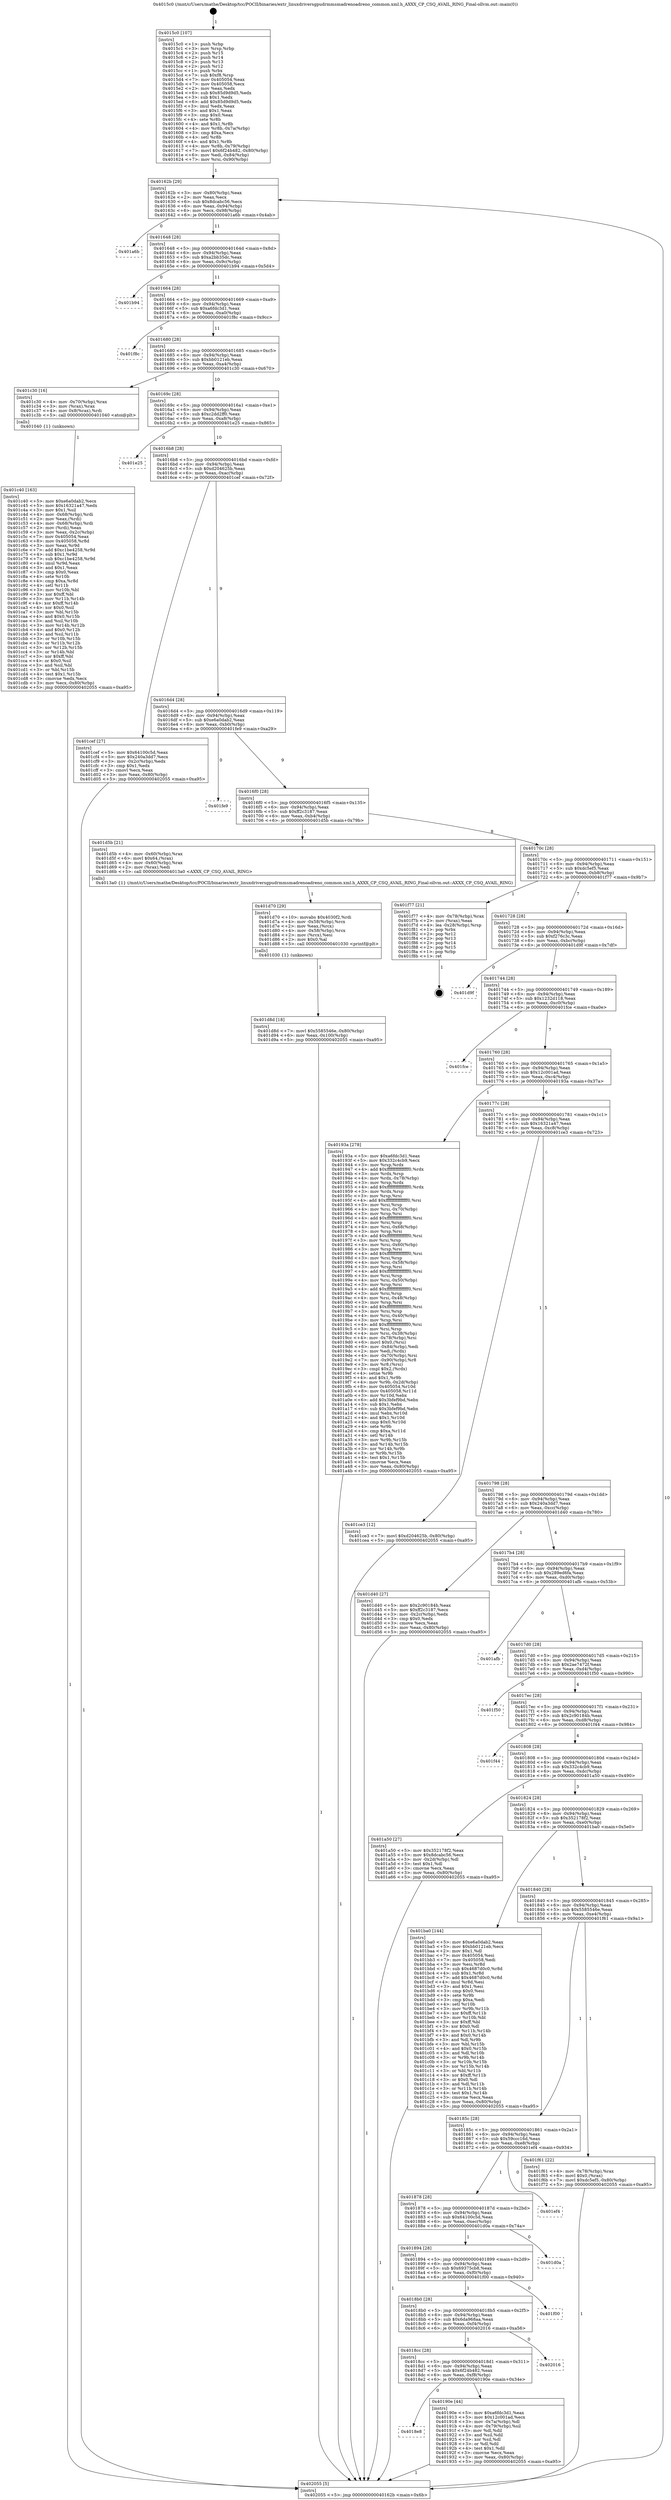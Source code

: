 digraph "0x4015c0" {
  label = "0x4015c0 (/mnt/c/Users/mathe/Desktop/tcc/POCII/binaries/extr_linuxdriversgpudrmmsmadrenoadreno_common.xml.h_AXXX_CP_CSQ_AVAIL_RING_Final-ollvm.out::main(0))"
  labelloc = "t"
  node[shape=record]

  Entry [label="",width=0.3,height=0.3,shape=circle,fillcolor=black,style=filled]
  "0x40162b" [label="{
     0x40162b [29]\l
     | [instrs]\l
     &nbsp;&nbsp;0x40162b \<+3\>: mov -0x80(%rbp),%eax\l
     &nbsp;&nbsp;0x40162e \<+2\>: mov %eax,%ecx\l
     &nbsp;&nbsp;0x401630 \<+6\>: sub $0x8dcabc56,%ecx\l
     &nbsp;&nbsp;0x401636 \<+6\>: mov %eax,-0x94(%rbp)\l
     &nbsp;&nbsp;0x40163c \<+6\>: mov %ecx,-0x98(%rbp)\l
     &nbsp;&nbsp;0x401642 \<+6\>: je 0000000000401a6b \<main+0x4ab\>\l
  }"]
  "0x401a6b" [label="{
     0x401a6b\l
  }", style=dashed]
  "0x401648" [label="{
     0x401648 [28]\l
     | [instrs]\l
     &nbsp;&nbsp;0x401648 \<+5\>: jmp 000000000040164d \<main+0x8d\>\l
     &nbsp;&nbsp;0x40164d \<+6\>: mov -0x94(%rbp),%eax\l
     &nbsp;&nbsp;0x401653 \<+5\>: sub $0xa2bb35dc,%eax\l
     &nbsp;&nbsp;0x401658 \<+6\>: mov %eax,-0x9c(%rbp)\l
     &nbsp;&nbsp;0x40165e \<+6\>: je 0000000000401b94 \<main+0x5d4\>\l
  }"]
  Exit [label="",width=0.3,height=0.3,shape=circle,fillcolor=black,style=filled,peripheries=2]
  "0x401b94" [label="{
     0x401b94\l
  }", style=dashed]
  "0x401664" [label="{
     0x401664 [28]\l
     | [instrs]\l
     &nbsp;&nbsp;0x401664 \<+5\>: jmp 0000000000401669 \<main+0xa9\>\l
     &nbsp;&nbsp;0x401669 \<+6\>: mov -0x94(%rbp),%eax\l
     &nbsp;&nbsp;0x40166f \<+5\>: sub $0xa6fdc3d1,%eax\l
     &nbsp;&nbsp;0x401674 \<+6\>: mov %eax,-0xa0(%rbp)\l
     &nbsp;&nbsp;0x40167a \<+6\>: je 0000000000401f8c \<main+0x9cc\>\l
  }"]
  "0x401d8d" [label="{
     0x401d8d [18]\l
     | [instrs]\l
     &nbsp;&nbsp;0x401d8d \<+7\>: movl $0x5585546e,-0x80(%rbp)\l
     &nbsp;&nbsp;0x401d94 \<+6\>: mov %eax,-0x100(%rbp)\l
     &nbsp;&nbsp;0x401d9a \<+5\>: jmp 0000000000402055 \<main+0xa95\>\l
  }"]
  "0x401f8c" [label="{
     0x401f8c\l
  }", style=dashed]
  "0x401680" [label="{
     0x401680 [28]\l
     | [instrs]\l
     &nbsp;&nbsp;0x401680 \<+5\>: jmp 0000000000401685 \<main+0xc5\>\l
     &nbsp;&nbsp;0x401685 \<+6\>: mov -0x94(%rbp),%eax\l
     &nbsp;&nbsp;0x40168b \<+5\>: sub $0xbb0121eb,%eax\l
     &nbsp;&nbsp;0x401690 \<+6\>: mov %eax,-0xa4(%rbp)\l
     &nbsp;&nbsp;0x401696 \<+6\>: je 0000000000401c30 \<main+0x670\>\l
  }"]
  "0x401d70" [label="{
     0x401d70 [29]\l
     | [instrs]\l
     &nbsp;&nbsp;0x401d70 \<+10\>: movabs $0x4030f2,%rdi\l
     &nbsp;&nbsp;0x401d7a \<+4\>: mov -0x58(%rbp),%rcx\l
     &nbsp;&nbsp;0x401d7e \<+2\>: mov %eax,(%rcx)\l
     &nbsp;&nbsp;0x401d80 \<+4\>: mov -0x58(%rbp),%rcx\l
     &nbsp;&nbsp;0x401d84 \<+2\>: mov (%rcx),%esi\l
     &nbsp;&nbsp;0x401d86 \<+2\>: mov $0x0,%al\l
     &nbsp;&nbsp;0x401d88 \<+5\>: call 0000000000401030 \<printf@plt\>\l
     | [calls]\l
     &nbsp;&nbsp;0x401030 \{1\} (unknown)\l
  }"]
  "0x401c30" [label="{
     0x401c30 [16]\l
     | [instrs]\l
     &nbsp;&nbsp;0x401c30 \<+4\>: mov -0x70(%rbp),%rax\l
     &nbsp;&nbsp;0x401c34 \<+3\>: mov (%rax),%rax\l
     &nbsp;&nbsp;0x401c37 \<+4\>: mov 0x8(%rax),%rdi\l
     &nbsp;&nbsp;0x401c3b \<+5\>: call 0000000000401040 \<atoi@plt\>\l
     | [calls]\l
     &nbsp;&nbsp;0x401040 \{1\} (unknown)\l
  }"]
  "0x40169c" [label="{
     0x40169c [28]\l
     | [instrs]\l
     &nbsp;&nbsp;0x40169c \<+5\>: jmp 00000000004016a1 \<main+0xe1\>\l
     &nbsp;&nbsp;0x4016a1 \<+6\>: mov -0x94(%rbp),%eax\l
     &nbsp;&nbsp;0x4016a7 \<+5\>: sub $0xc2dd2ff0,%eax\l
     &nbsp;&nbsp;0x4016ac \<+6\>: mov %eax,-0xa8(%rbp)\l
     &nbsp;&nbsp;0x4016b2 \<+6\>: je 0000000000401e25 \<main+0x865\>\l
  }"]
  "0x401c40" [label="{
     0x401c40 [163]\l
     | [instrs]\l
     &nbsp;&nbsp;0x401c40 \<+5\>: mov $0xe6a0dab2,%ecx\l
     &nbsp;&nbsp;0x401c45 \<+5\>: mov $0x16321a47,%edx\l
     &nbsp;&nbsp;0x401c4a \<+3\>: mov $0x1,%sil\l
     &nbsp;&nbsp;0x401c4d \<+4\>: mov -0x68(%rbp),%rdi\l
     &nbsp;&nbsp;0x401c51 \<+2\>: mov %eax,(%rdi)\l
     &nbsp;&nbsp;0x401c53 \<+4\>: mov -0x68(%rbp),%rdi\l
     &nbsp;&nbsp;0x401c57 \<+2\>: mov (%rdi),%eax\l
     &nbsp;&nbsp;0x401c59 \<+3\>: mov %eax,-0x2c(%rbp)\l
     &nbsp;&nbsp;0x401c5c \<+7\>: mov 0x405054,%eax\l
     &nbsp;&nbsp;0x401c63 \<+8\>: mov 0x405058,%r8d\l
     &nbsp;&nbsp;0x401c6b \<+3\>: mov %eax,%r9d\l
     &nbsp;&nbsp;0x401c6e \<+7\>: add $0xc1be4258,%r9d\l
     &nbsp;&nbsp;0x401c75 \<+4\>: sub $0x1,%r9d\l
     &nbsp;&nbsp;0x401c79 \<+7\>: sub $0xc1be4258,%r9d\l
     &nbsp;&nbsp;0x401c80 \<+4\>: imul %r9d,%eax\l
     &nbsp;&nbsp;0x401c84 \<+3\>: and $0x1,%eax\l
     &nbsp;&nbsp;0x401c87 \<+3\>: cmp $0x0,%eax\l
     &nbsp;&nbsp;0x401c8a \<+4\>: sete %r10b\l
     &nbsp;&nbsp;0x401c8e \<+4\>: cmp $0xa,%r8d\l
     &nbsp;&nbsp;0x401c92 \<+4\>: setl %r11b\l
     &nbsp;&nbsp;0x401c96 \<+3\>: mov %r10b,%bl\l
     &nbsp;&nbsp;0x401c99 \<+3\>: xor $0xff,%bl\l
     &nbsp;&nbsp;0x401c9c \<+3\>: mov %r11b,%r14b\l
     &nbsp;&nbsp;0x401c9f \<+4\>: xor $0xff,%r14b\l
     &nbsp;&nbsp;0x401ca3 \<+4\>: xor $0x0,%sil\l
     &nbsp;&nbsp;0x401ca7 \<+3\>: mov %bl,%r15b\l
     &nbsp;&nbsp;0x401caa \<+4\>: and $0x0,%r15b\l
     &nbsp;&nbsp;0x401cae \<+3\>: and %sil,%r10b\l
     &nbsp;&nbsp;0x401cb1 \<+3\>: mov %r14b,%r12b\l
     &nbsp;&nbsp;0x401cb4 \<+4\>: and $0x0,%r12b\l
     &nbsp;&nbsp;0x401cb8 \<+3\>: and %sil,%r11b\l
     &nbsp;&nbsp;0x401cbb \<+3\>: or %r10b,%r15b\l
     &nbsp;&nbsp;0x401cbe \<+3\>: or %r11b,%r12b\l
     &nbsp;&nbsp;0x401cc1 \<+3\>: xor %r12b,%r15b\l
     &nbsp;&nbsp;0x401cc4 \<+3\>: or %r14b,%bl\l
     &nbsp;&nbsp;0x401cc7 \<+3\>: xor $0xff,%bl\l
     &nbsp;&nbsp;0x401cca \<+4\>: or $0x0,%sil\l
     &nbsp;&nbsp;0x401cce \<+3\>: and %sil,%bl\l
     &nbsp;&nbsp;0x401cd1 \<+3\>: or %bl,%r15b\l
     &nbsp;&nbsp;0x401cd4 \<+4\>: test $0x1,%r15b\l
     &nbsp;&nbsp;0x401cd8 \<+3\>: cmovne %edx,%ecx\l
     &nbsp;&nbsp;0x401cdb \<+3\>: mov %ecx,-0x80(%rbp)\l
     &nbsp;&nbsp;0x401cde \<+5\>: jmp 0000000000402055 \<main+0xa95\>\l
  }"]
  "0x401e25" [label="{
     0x401e25\l
  }", style=dashed]
  "0x4016b8" [label="{
     0x4016b8 [28]\l
     | [instrs]\l
     &nbsp;&nbsp;0x4016b8 \<+5\>: jmp 00000000004016bd \<main+0xfd\>\l
     &nbsp;&nbsp;0x4016bd \<+6\>: mov -0x94(%rbp),%eax\l
     &nbsp;&nbsp;0x4016c3 \<+5\>: sub $0xd204625b,%eax\l
     &nbsp;&nbsp;0x4016c8 \<+6\>: mov %eax,-0xac(%rbp)\l
     &nbsp;&nbsp;0x4016ce \<+6\>: je 0000000000401cef \<main+0x72f\>\l
  }"]
  "0x4015c0" [label="{
     0x4015c0 [107]\l
     | [instrs]\l
     &nbsp;&nbsp;0x4015c0 \<+1\>: push %rbp\l
     &nbsp;&nbsp;0x4015c1 \<+3\>: mov %rsp,%rbp\l
     &nbsp;&nbsp;0x4015c4 \<+2\>: push %r15\l
     &nbsp;&nbsp;0x4015c6 \<+2\>: push %r14\l
     &nbsp;&nbsp;0x4015c8 \<+2\>: push %r13\l
     &nbsp;&nbsp;0x4015ca \<+2\>: push %r12\l
     &nbsp;&nbsp;0x4015cc \<+1\>: push %rbx\l
     &nbsp;&nbsp;0x4015cd \<+7\>: sub $0xf8,%rsp\l
     &nbsp;&nbsp;0x4015d4 \<+7\>: mov 0x405054,%eax\l
     &nbsp;&nbsp;0x4015db \<+7\>: mov 0x405058,%ecx\l
     &nbsp;&nbsp;0x4015e2 \<+2\>: mov %eax,%edx\l
     &nbsp;&nbsp;0x4015e4 \<+6\>: sub $0x85d9d9d5,%edx\l
     &nbsp;&nbsp;0x4015ea \<+3\>: sub $0x1,%edx\l
     &nbsp;&nbsp;0x4015ed \<+6\>: add $0x85d9d9d5,%edx\l
     &nbsp;&nbsp;0x4015f3 \<+3\>: imul %edx,%eax\l
     &nbsp;&nbsp;0x4015f6 \<+3\>: and $0x1,%eax\l
     &nbsp;&nbsp;0x4015f9 \<+3\>: cmp $0x0,%eax\l
     &nbsp;&nbsp;0x4015fc \<+4\>: sete %r8b\l
     &nbsp;&nbsp;0x401600 \<+4\>: and $0x1,%r8b\l
     &nbsp;&nbsp;0x401604 \<+4\>: mov %r8b,-0x7a(%rbp)\l
     &nbsp;&nbsp;0x401608 \<+3\>: cmp $0xa,%ecx\l
     &nbsp;&nbsp;0x40160b \<+4\>: setl %r8b\l
     &nbsp;&nbsp;0x40160f \<+4\>: and $0x1,%r8b\l
     &nbsp;&nbsp;0x401613 \<+4\>: mov %r8b,-0x79(%rbp)\l
     &nbsp;&nbsp;0x401617 \<+7\>: movl $0x6f24b482,-0x80(%rbp)\l
     &nbsp;&nbsp;0x40161e \<+6\>: mov %edi,-0x84(%rbp)\l
     &nbsp;&nbsp;0x401624 \<+7\>: mov %rsi,-0x90(%rbp)\l
  }"]
  "0x401cef" [label="{
     0x401cef [27]\l
     | [instrs]\l
     &nbsp;&nbsp;0x401cef \<+5\>: mov $0x64100c5d,%eax\l
     &nbsp;&nbsp;0x401cf4 \<+5\>: mov $0x240a3dd7,%ecx\l
     &nbsp;&nbsp;0x401cf9 \<+3\>: mov -0x2c(%rbp),%edx\l
     &nbsp;&nbsp;0x401cfc \<+3\>: cmp $0x1,%edx\l
     &nbsp;&nbsp;0x401cff \<+3\>: cmovl %ecx,%eax\l
     &nbsp;&nbsp;0x401d02 \<+3\>: mov %eax,-0x80(%rbp)\l
     &nbsp;&nbsp;0x401d05 \<+5\>: jmp 0000000000402055 \<main+0xa95\>\l
  }"]
  "0x4016d4" [label="{
     0x4016d4 [28]\l
     | [instrs]\l
     &nbsp;&nbsp;0x4016d4 \<+5\>: jmp 00000000004016d9 \<main+0x119\>\l
     &nbsp;&nbsp;0x4016d9 \<+6\>: mov -0x94(%rbp),%eax\l
     &nbsp;&nbsp;0x4016df \<+5\>: sub $0xe6a0dab2,%eax\l
     &nbsp;&nbsp;0x4016e4 \<+6\>: mov %eax,-0xb0(%rbp)\l
     &nbsp;&nbsp;0x4016ea \<+6\>: je 0000000000401fe9 \<main+0xa29\>\l
  }"]
  "0x402055" [label="{
     0x402055 [5]\l
     | [instrs]\l
     &nbsp;&nbsp;0x402055 \<+5\>: jmp 000000000040162b \<main+0x6b\>\l
  }"]
  "0x401fe9" [label="{
     0x401fe9\l
  }", style=dashed]
  "0x4016f0" [label="{
     0x4016f0 [28]\l
     | [instrs]\l
     &nbsp;&nbsp;0x4016f0 \<+5\>: jmp 00000000004016f5 \<main+0x135\>\l
     &nbsp;&nbsp;0x4016f5 \<+6\>: mov -0x94(%rbp),%eax\l
     &nbsp;&nbsp;0x4016fb \<+5\>: sub $0xff2c3187,%eax\l
     &nbsp;&nbsp;0x401700 \<+6\>: mov %eax,-0xb4(%rbp)\l
     &nbsp;&nbsp;0x401706 \<+6\>: je 0000000000401d5b \<main+0x79b\>\l
  }"]
  "0x4018e8" [label="{
     0x4018e8\l
  }", style=dashed]
  "0x401d5b" [label="{
     0x401d5b [21]\l
     | [instrs]\l
     &nbsp;&nbsp;0x401d5b \<+4\>: mov -0x60(%rbp),%rax\l
     &nbsp;&nbsp;0x401d5f \<+6\>: movl $0x64,(%rax)\l
     &nbsp;&nbsp;0x401d65 \<+4\>: mov -0x60(%rbp),%rax\l
     &nbsp;&nbsp;0x401d69 \<+2\>: mov (%rax),%edi\l
     &nbsp;&nbsp;0x401d6b \<+5\>: call 00000000004013a0 \<AXXX_CP_CSQ_AVAIL_RING\>\l
     | [calls]\l
     &nbsp;&nbsp;0x4013a0 \{1\} (/mnt/c/Users/mathe/Desktop/tcc/POCII/binaries/extr_linuxdriversgpudrmmsmadrenoadreno_common.xml.h_AXXX_CP_CSQ_AVAIL_RING_Final-ollvm.out::AXXX_CP_CSQ_AVAIL_RING)\l
  }"]
  "0x40170c" [label="{
     0x40170c [28]\l
     | [instrs]\l
     &nbsp;&nbsp;0x40170c \<+5\>: jmp 0000000000401711 \<main+0x151\>\l
     &nbsp;&nbsp;0x401711 \<+6\>: mov -0x94(%rbp),%eax\l
     &nbsp;&nbsp;0x401717 \<+5\>: sub $0xdc5ef5,%eax\l
     &nbsp;&nbsp;0x40171c \<+6\>: mov %eax,-0xb8(%rbp)\l
     &nbsp;&nbsp;0x401722 \<+6\>: je 0000000000401f77 \<main+0x9b7\>\l
  }"]
  "0x40190e" [label="{
     0x40190e [44]\l
     | [instrs]\l
     &nbsp;&nbsp;0x40190e \<+5\>: mov $0xa6fdc3d1,%eax\l
     &nbsp;&nbsp;0x401913 \<+5\>: mov $0x12c001ad,%ecx\l
     &nbsp;&nbsp;0x401918 \<+3\>: mov -0x7a(%rbp),%dl\l
     &nbsp;&nbsp;0x40191b \<+4\>: mov -0x79(%rbp),%sil\l
     &nbsp;&nbsp;0x40191f \<+3\>: mov %dl,%dil\l
     &nbsp;&nbsp;0x401922 \<+3\>: and %sil,%dil\l
     &nbsp;&nbsp;0x401925 \<+3\>: xor %sil,%dl\l
     &nbsp;&nbsp;0x401928 \<+3\>: or %dl,%dil\l
     &nbsp;&nbsp;0x40192b \<+4\>: test $0x1,%dil\l
     &nbsp;&nbsp;0x40192f \<+3\>: cmovne %ecx,%eax\l
     &nbsp;&nbsp;0x401932 \<+3\>: mov %eax,-0x80(%rbp)\l
     &nbsp;&nbsp;0x401935 \<+5\>: jmp 0000000000402055 \<main+0xa95\>\l
  }"]
  "0x401f77" [label="{
     0x401f77 [21]\l
     | [instrs]\l
     &nbsp;&nbsp;0x401f77 \<+4\>: mov -0x78(%rbp),%rax\l
     &nbsp;&nbsp;0x401f7b \<+2\>: mov (%rax),%eax\l
     &nbsp;&nbsp;0x401f7d \<+4\>: lea -0x28(%rbp),%rsp\l
     &nbsp;&nbsp;0x401f81 \<+1\>: pop %rbx\l
     &nbsp;&nbsp;0x401f82 \<+2\>: pop %r12\l
     &nbsp;&nbsp;0x401f84 \<+2\>: pop %r13\l
     &nbsp;&nbsp;0x401f86 \<+2\>: pop %r14\l
     &nbsp;&nbsp;0x401f88 \<+2\>: pop %r15\l
     &nbsp;&nbsp;0x401f8a \<+1\>: pop %rbp\l
     &nbsp;&nbsp;0x401f8b \<+1\>: ret\l
  }"]
  "0x401728" [label="{
     0x401728 [28]\l
     | [instrs]\l
     &nbsp;&nbsp;0x401728 \<+5\>: jmp 000000000040172d \<main+0x16d\>\l
     &nbsp;&nbsp;0x40172d \<+6\>: mov -0x94(%rbp),%eax\l
     &nbsp;&nbsp;0x401733 \<+5\>: sub $0xf276c3c,%eax\l
     &nbsp;&nbsp;0x401738 \<+6\>: mov %eax,-0xbc(%rbp)\l
     &nbsp;&nbsp;0x40173e \<+6\>: je 0000000000401d9f \<main+0x7df\>\l
  }"]
  "0x4018cc" [label="{
     0x4018cc [28]\l
     | [instrs]\l
     &nbsp;&nbsp;0x4018cc \<+5\>: jmp 00000000004018d1 \<main+0x311\>\l
     &nbsp;&nbsp;0x4018d1 \<+6\>: mov -0x94(%rbp),%eax\l
     &nbsp;&nbsp;0x4018d7 \<+5\>: sub $0x6f24b482,%eax\l
     &nbsp;&nbsp;0x4018dc \<+6\>: mov %eax,-0xf8(%rbp)\l
     &nbsp;&nbsp;0x4018e2 \<+6\>: je 000000000040190e \<main+0x34e\>\l
  }"]
  "0x401d9f" [label="{
     0x401d9f\l
  }", style=dashed]
  "0x401744" [label="{
     0x401744 [28]\l
     | [instrs]\l
     &nbsp;&nbsp;0x401744 \<+5\>: jmp 0000000000401749 \<main+0x189\>\l
     &nbsp;&nbsp;0x401749 \<+6\>: mov -0x94(%rbp),%eax\l
     &nbsp;&nbsp;0x40174f \<+5\>: sub $0x1232d118,%eax\l
     &nbsp;&nbsp;0x401754 \<+6\>: mov %eax,-0xc0(%rbp)\l
     &nbsp;&nbsp;0x40175a \<+6\>: je 0000000000401fce \<main+0xa0e\>\l
  }"]
  "0x402016" [label="{
     0x402016\l
  }", style=dashed]
  "0x401fce" [label="{
     0x401fce\l
  }", style=dashed]
  "0x401760" [label="{
     0x401760 [28]\l
     | [instrs]\l
     &nbsp;&nbsp;0x401760 \<+5\>: jmp 0000000000401765 \<main+0x1a5\>\l
     &nbsp;&nbsp;0x401765 \<+6\>: mov -0x94(%rbp),%eax\l
     &nbsp;&nbsp;0x40176b \<+5\>: sub $0x12c001ad,%eax\l
     &nbsp;&nbsp;0x401770 \<+6\>: mov %eax,-0xc4(%rbp)\l
     &nbsp;&nbsp;0x401776 \<+6\>: je 000000000040193a \<main+0x37a\>\l
  }"]
  "0x4018b0" [label="{
     0x4018b0 [28]\l
     | [instrs]\l
     &nbsp;&nbsp;0x4018b0 \<+5\>: jmp 00000000004018b5 \<main+0x2f5\>\l
     &nbsp;&nbsp;0x4018b5 \<+6\>: mov -0x94(%rbp),%eax\l
     &nbsp;&nbsp;0x4018bb \<+5\>: sub $0x6da968aa,%eax\l
     &nbsp;&nbsp;0x4018c0 \<+6\>: mov %eax,-0xf4(%rbp)\l
     &nbsp;&nbsp;0x4018c6 \<+6\>: je 0000000000402016 \<main+0xa56\>\l
  }"]
  "0x40193a" [label="{
     0x40193a [278]\l
     | [instrs]\l
     &nbsp;&nbsp;0x40193a \<+5\>: mov $0xa6fdc3d1,%eax\l
     &nbsp;&nbsp;0x40193f \<+5\>: mov $0x332c4cb9,%ecx\l
     &nbsp;&nbsp;0x401944 \<+3\>: mov %rsp,%rdx\l
     &nbsp;&nbsp;0x401947 \<+4\>: add $0xfffffffffffffff0,%rdx\l
     &nbsp;&nbsp;0x40194b \<+3\>: mov %rdx,%rsp\l
     &nbsp;&nbsp;0x40194e \<+4\>: mov %rdx,-0x78(%rbp)\l
     &nbsp;&nbsp;0x401952 \<+3\>: mov %rsp,%rdx\l
     &nbsp;&nbsp;0x401955 \<+4\>: add $0xfffffffffffffff0,%rdx\l
     &nbsp;&nbsp;0x401959 \<+3\>: mov %rdx,%rsp\l
     &nbsp;&nbsp;0x40195c \<+3\>: mov %rsp,%rsi\l
     &nbsp;&nbsp;0x40195f \<+4\>: add $0xfffffffffffffff0,%rsi\l
     &nbsp;&nbsp;0x401963 \<+3\>: mov %rsi,%rsp\l
     &nbsp;&nbsp;0x401966 \<+4\>: mov %rsi,-0x70(%rbp)\l
     &nbsp;&nbsp;0x40196a \<+3\>: mov %rsp,%rsi\l
     &nbsp;&nbsp;0x40196d \<+4\>: add $0xfffffffffffffff0,%rsi\l
     &nbsp;&nbsp;0x401971 \<+3\>: mov %rsi,%rsp\l
     &nbsp;&nbsp;0x401974 \<+4\>: mov %rsi,-0x68(%rbp)\l
     &nbsp;&nbsp;0x401978 \<+3\>: mov %rsp,%rsi\l
     &nbsp;&nbsp;0x40197b \<+4\>: add $0xfffffffffffffff0,%rsi\l
     &nbsp;&nbsp;0x40197f \<+3\>: mov %rsi,%rsp\l
     &nbsp;&nbsp;0x401982 \<+4\>: mov %rsi,-0x60(%rbp)\l
     &nbsp;&nbsp;0x401986 \<+3\>: mov %rsp,%rsi\l
     &nbsp;&nbsp;0x401989 \<+4\>: add $0xfffffffffffffff0,%rsi\l
     &nbsp;&nbsp;0x40198d \<+3\>: mov %rsi,%rsp\l
     &nbsp;&nbsp;0x401990 \<+4\>: mov %rsi,-0x58(%rbp)\l
     &nbsp;&nbsp;0x401994 \<+3\>: mov %rsp,%rsi\l
     &nbsp;&nbsp;0x401997 \<+4\>: add $0xfffffffffffffff0,%rsi\l
     &nbsp;&nbsp;0x40199b \<+3\>: mov %rsi,%rsp\l
     &nbsp;&nbsp;0x40199e \<+4\>: mov %rsi,-0x50(%rbp)\l
     &nbsp;&nbsp;0x4019a2 \<+3\>: mov %rsp,%rsi\l
     &nbsp;&nbsp;0x4019a5 \<+4\>: add $0xfffffffffffffff0,%rsi\l
     &nbsp;&nbsp;0x4019a9 \<+3\>: mov %rsi,%rsp\l
     &nbsp;&nbsp;0x4019ac \<+4\>: mov %rsi,-0x48(%rbp)\l
     &nbsp;&nbsp;0x4019b0 \<+3\>: mov %rsp,%rsi\l
     &nbsp;&nbsp;0x4019b3 \<+4\>: add $0xfffffffffffffff0,%rsi\l
     &nbsp;&nbsp;0x4019b7 \<+3\>: mov %rsi,%rsp\l
     &nbsp;&nbsp;0x4019ba \<+4\>: mov %rsi,-0x40(%rbp)\l
     &nbsp;&nbsp;0x4019be \<+3\>: mov %rsp,%rsi\l
     &nbsp;&nbsp;0x4019c1 \<+4\>: add $0xfffffffffffffff0,%rsi\l
     &nbsp;&nbsp;0x4019c5 \<+3\>: mov %rsi,%rsp\l
     &nbsp;&nbsp;0x4019c8 \<+4\>: mov %rsi,-0x38(%rbp)\l
     &nbsp;&nbsp;0x4019cc \<+4\>: mov -0x78(%rbp),%rsi\l
     &nbsp;&nbsp;0x4019d0 \<+6\>: movl $0x0,(%rsi)\l
     &nbsp;&nbsp;0x4019d6 \<+6\>: mov -0x84(%rbp),%edi\l
     &nbsp;&nbsp;0x4019dc \<+2\>: mov %edi,(%rdx)\l
     &nbsp;&nbsp;0x4019de \<+4\>: mov -0x70(%rbp),%rsi\l
     &nbsp;&nbsp;0x4019e2 \<+7\>: mov -0x90(%rbp),%r8\l
     &nbsp;&nbsp;0x4019e9 \<+3\>: mov %r8,(%rsi)\l
     &nbsp;&nbsp;0x4019ec \<+3\>: cmpl $0x2,(%rdx)\l
     &nbsp;&nbsp;0x4019ef \<+4\>: setne %r9b\l
     &nbsp;&nbsp;0x4019f3 \<+4\>: and $0x1,%r9b\l
     &nbsp;&nbsp;0x4019f7 \<+4\>: mov %r9b,-0x2d(%rbp)\l
     &nbsp;&nbsp;0x4019fb \<+8\>: mov 0x405054,%r10d\l
     &nbsp;&nbsp;0x401a03 \<+8\>: mov 0x405058,%r11d\l
     &nbsp;&nbsp;0x401a0b \<+3\>: mov %r10d,%ebx\l
     &nbsp;&nbsp;0x401a0e \<+6\>: add $0x3bfef9bd,%ebx\l
     &nbsp;&nbsp;0x401a14 \<+3\>: sub $0x1,%ebx\l
     &nbsp;&nbsp;0x401a17 \<+6\>: sub $0x3bfef9bd,%ebx\l
     &nbsp;&nbsp;0x401a1d \<+4\>: imul %ebx,%r10d\l
     &nbsp;&nbsp;0x401a21 \<+4\>: and $0x1,%r10d\l
     &nbsp;&nbsp;0x401a25 \<+4\>: cmp $0x0,%r10d\l
     &nbsp;&nbsp;0x401a29 \<+4\>: sete %r9b\l
     &nbsp;&nbsp;0x401a2d \<+4\>: cmp $0xa,%r11d\l
     &nbsp;&nbsp;0x401a31 \<+4\>: setl %r14b\l
     &nbsp;&nbsp;0x401a35 \<+3\>: mov %r9b,%r15b\l
     &nbsp;&nbsp;0x401a38 \<+3\>: and %r14b,%r15b\l
     &nbsp;&nbsp;0x401a3b \<+3\>: xor %r14b,%r9b\l
     &nbsp;&nbsp;0x401a3e \<+3\>: or %r9b,%r15b\l
     &nbsp;&nbsp;0x401a41 \<+4\>: test $0x1,%r15b\l
     &nbsp;&nbsp;0x401a45 \<+3\>: cmovne %ecx,%eax\l
     &nbsp;&nbsp;0x401a48 \<+3\>: mov %eax,-0x80(%rbp)\l
     &nbsp;&nbsp;0x401a4b \<+5\>: jmp 0000000000402055 \<main+0xa95\>\l
  }"]
  "0x40177c" [label="{
     0x40177c [28]\l
     | [instrs]\l
     &nbsp;&nbsp;0x40177c \<+5\>: jmp 0000000000401781 \<main+0x1c1\>\l
     &nbsp;&nbsp;0x401781 \<+6\>: mov -0x94(%rbp),%eax\l
     &nbsp;&nbsp;0x401787 \<+5\>: sub $0x16321a47,%eax\l
     &nbsp;&nbsp;0x40178c \<+6\>: mov %eax,-0xc8(%rbp)\l
     &nbsp;&nbsp;0x401792 \<+6\>: je 0000000000401ce3 \<main+0x723\>\l
  }"]
  "0x401f00" [label="{
     0x401f00\l
  }", style=dashed]
  "0x401ce3" [label="{
     0x401ce3 [12]\l
     | [instrs]\l
     &nbsp;&nbsp;0x401ce3 \<+7\>: movl $0xd204625b,-0x80(%rbp)\l
     &nbsp;&nbsp;0x401cea \<+5\>: jmp 0000000000402055 \<main+0xa95\>\l
  }"]
  "0x401798" [label="{
     0x401798 [28]\l
     | [instrs]\l
     &nbsp;&nbsp;0x401798 \<+5\>: jmp 000000000040179d \<main+0x1dd\>\l
     &nbsp;&nbsp;0x40179d \<+6\>: mov -0x94(%rbp),%eax\l
     &nbsp;&nbsp;0x4017a3 \<+5\>: sub $0x240a3dd7,%eax\l
     &nbsp;&nbsp;0x4017a8 \<+6\>: mov %eax,-0xcc(%rbp)\l
     &nbsp;&nbsp;0x4017ae \<+6\>: je 0000000000401d40 \<main+0x780\>\l
  }"]
  "0x401894" [label="{
     0x401894 [28]\l
     | [instrs]\l
     &nbsp;&nbsp;0x401894 \<+5\>: jmp 0000000000401899 \<main+0x2d9\>\l
     &nbsp;&nbsp;0x401899 \<+6\>: mov -0x94(%rbp),%eax\l
     &nbsp;&nbsp;0x40189f \<+5\>: sub $0x69375cb8,%eax\l
     &nbsp;&nbsp;0x4018a4 \<+6\>: mov %eax,-0xf0(%rbp)\l
     &nbsp;&nbsp;0x4018aa \<+6\>: je 0000000000401f00 \<main+0x940\>\l
  }"]
  "0x401d40" [label="{
     0x401d40 [27]\l
     | [instrs]\l
     &nbsp;&nbsp;0x401d40 \<+5\>: mov $0x2c90184b,%eax\l
     &nbsp;&nbsp;0x401d45 \<+5\>: mov $0xff2c3187,%ecx\l
     &nbsp;&nbsp;0x401d4a \<+3\>: mov -0x2c(%rbp),%edx\l
     &nbsp;&nbsp;0x401d4d \<+3\>: cmp $0x0,%edx\l
     &nbsp;&nbsp;0x401d50 \<+3\>: cmove %ecx,%eax\l
     &nbsp;&nbsp;0x401d53 \<+3\>: mov %eax,-0x80(%rbp)\l
     &nbsp;&nbsp;0x401d56 \<+5\>: jmp 0000000000402055 \<main+0xa95\>\l
  }"]
  "0x4017b4" [label="{
     0x4017b4 [28]\l
     | [instrs]\l
     &nbsp;&nbsp;0x4017b4 \<+5\>: jmp 00000000004017b9 \<main+0x1f9\>\l
     &nbsp;&nbsp;0x4017b9 \<+6\>: mov -0x94(%rbp),%eax\l
     &nbsp;&nbsp;0x4017bf \<+5\>: sub $0x289ed6fa,%eax\l
     &nbsp;&nbsp;0x4017c4 \<+6\>: mov %eax,-0xd0(%rbp)\l
     &nbsp;&nbsp;0x4017ca \<+6\>: je 0000000000401afb \<main+0x53b\>\l
  }"]
  "0x401d0a" [label="{
     0x401d0a\l
  }", style=dashed]
  "0x401afb" [label="{
     0x401afb\l
  }", style=dashed]
  "0x4017d0" [label="{
     0x4017d0 [28]\l
     | [instrs]\l
     &nbsp;&nbsp;0x4017d0 \<+5\>: jmp 00000000004017d5 \<main+0x215\>\l
     &nbsp;&nbsp;0x4017d5 \<+6\>: mov -0x94(%rbp),%eax\l
     &nbsp;&nbsp;0x4017db \<+5\>: sub $0x2ae7472f,%eax\l
     &nbsp;&nbsp;0x4017e0 \<+6\>: mov %eax,-0xd4(%rbp)\l
     &nbsp;&nbsp;0x4017e6 \<+6\>: je 0000000000401f50 \<main+0x990\>\l
  }"]
  "0x401878" [label="{
     0x401878 [28]\l
     | [instrs]\l
     &nbsp;&nbsp;0x401878 \<+5\>: jmp 000000000040187d \<main+0x2bd\>\l
     &nbsp;&nbsp;0x40187d \<+6\>: mov -0x94(%rbp),%eax\l
     &nbsp;&nbsp;0x401883 \<+5\>: sub $0x64100c5d,%eax\l
     &nbsp;&nbsp;0x401888 \<+6\>: mov %eax,-0xec(%rbp)\l
     &nbsp;&nbsp;0x40188e \<+6\>: je 0000000000401d0a \<main+0x74a\>\l
  }"]
  "0x401f50" [label="{
     0x401f50\l
  }", style=dashed]
  "0x4017ec" [label="{
     0x4017ec [28]\l
     | [instrs]\l
     &nbsp;&nbsp;0x4017ec \<+5\>: jmp 00000000004017f1 \<main+0x231\>\l
     &nbsp;&nbsp;0x4017f1 \<+6\>: mov -0x94(%rbp),%eax\l
     &nbsp;&nbsp;0x4017f7 \<+5\>: sub $0x2c90184b,%eax\l
     &nbsp;&nbsp;0x4017fc \<+6\>: mov %eax,-0xd8(%rbp)\l
     &nbsp;&nbsp;0x401802 \<+6\>: je 0000000000401f44 \<main+0x984\>\l
  }"]
  "0x401ef4" [label="{
     0x401ef4\l
  }", style=dashed]
  "0x401f44" [label="{
     0x401f44\l
  }", style=dashed]
  "0x401808" [label="{
     0x401808 [28]\l
     | [instrs]\l
     &nbsp;&nbsp;0x401808 \<+5\>: jmp 000000000040180d \<main+0x24d\>\l
     &nbsp;&nbsp;0x40180d \<+6\>: mov -0x94(%rbp),%eax\l
     &nbsp;&nbsp;0x401813 \<+5\>: sub $0x332c4cb9,%eax\l
     &nbsp;&nbsp;0x401818 \<+6\>: mov %eax,-0xdc(%rbp)\l
     &nbsp;&nbsp;0x40181e \<+6\>: je 0000000000401a50 \<main+0x490\>\l
  }"]
  "0x40185c" [label="{
     0x40185c [28]\l
     | [instrs]\l
     &nbsp;&nbsp;0x40185c \<+5\>: jmp 0000000000401861 \<main+0x2a1\>\l
     &nbsp;&nbsp;0x401861 \<+6\>: mov -0x94(%rbp),%eax\l
     &nbsp;&nbsp;0x401867 \<+5\>: sub $0x59ccc16d,%eax\l
     &nbsp;&nbsp;0x40186c \<+6\>: mov %eax,-0xe8(%rbp)\l
     &nbsp;&nbsp;0x401872 \<+6\>: je 0000000000401ef4 \<main+0x934\>\l
  }"]
  "0x401a50" [label="{
     0x401a50 [27]\l
     | [instrs]\l
     &nbsp;&nbsp;0x401a50 \<+5\>: mov $0x352178f2,%eax\l
     &nbsp;&nbsp;0x401a55 \<+5\>: mov $0x8dcabc56,%ecx\l
     &nbsp;&nbsp;0x401a5a \<+3\>: mov -0x2d(%rbp),%dl\l
     &nbsp;&nbsp;0x401a5d \<+3\>: test $0x1,%dl\l
     &nbsp;&nbsp;0x401a60 \<+3\>: cmovne %ecx,%eax\l
     &nbsp;&nbsp;0x401a63 \<+3\>: mov %eax,-0x80(%rbp)\l
     &nbsp;&nbsp;0x401a66 \<+5\>: jmp 0000000000402055 \<main+0xa95\>\l
  }"]
  "0x401824" [label="{
     0x401824 [28]\l
     | [instrs]\l
     &nbsp;&nbsp;0x401824 \<+5\>: jmp 0000000000401829 \<main+0x269\>\l
     &nbsp;&nbsp;0x401829 \<+6\>: mov -0x94(%rbp),%eax\l
     &nbsp;&nbsp;0x40182f \<+5\>: sub $0x352178f2,%eax\l
     &nbsp;&nbsp;0x401834 \<+6\>: mov %eax,-0xe0(%rbp)\l
     &nbsp;&nbsp;0x40183a \<+6\>: je 0000000000401ba0 \<main+0x5e0\>\l
  }"]
  "0x401f61" [label="{
     0x401f61 [22]\l
     | [instrs]\l
     &nbsp;&nbsp;0x401f61 \<+4\>: mov -0x78(%rbp),%rax\l
     &nbsp;&nbsp;0x401f65 \<+6\>: movl $0x0,(%rax)\l
     &nbsp;&nbsp;0x401f6b \<+7\>: movl $0xdc5ef5,-0x80(%rbp)\l
     &nbsp;&nbsp;0x401f72 \<+5\>: jmp 0000000000402055 \<main+0xa95\>\l
  }"]
  "0x401ba0" [label="{
     0x401ba0 [144]\l
     | [instrs]\l
     &nbsp;&nbsp;0x401ba0 \<+5\>: mov $0xe6a0dab2,%eax\l
     &nbsp;&nbsp;0x401ba5 \<+5\>: mov $0xbb0121eb,%ecx\l
     &nbsp;&nbsp;0x401baa \<+2\>: mov $0x1,%dl\l
     &nbsp;&nbsp;0x401bac \<+7\>: mov 0x405054,%esi\l
     &nbsp;&nbsp;0x401bb3 \<+7\>: mov 0x405058,%edi\l
     &nbsp;&nbsp;0x401bba \<+3\>: mov %esi,%r8d\l
     &nbsp;&nbsp;0x401bbd \<+7\>: sub $0x4687d0c0,%r8d\l
     &nbsp;&nbsp;0x401bc4 \<+4\>: sub $0x1,%r8d\l
     &nbsp;&nbsp;0x401bc8 \<+7\>: add $0x4687d0c0,%r8d\l
     &nbsp;&nbsp;0x401bcf \<+4\>: imul %r8d,%esi\l
     &nbsp;&nbsp;0x401bd3 \<+3\>: and $0x1,%esi\l
     &nbsp;&nbsp;0x401bd6 \<+3\>: cmp $0x0,%esi\l
     &nbsp;&nbsp;0x401bd9 \<+4\>: sete %r9b\l
     &nbsp;&nbsp;0x401bdd \<+3\>: cmp $0xa,%edi\l
     &nbsp;&nbsp;0x401be0 \<+4\>: setl %r10b\l
     &nbsp;&nbsp;0x401be4 \<+3\>: mov %r9b,%r11b\l
     &nbsp;&nbsp;0x401be7 \<+4\>: xor $0xff,%r11b\l
     &nbsp;&nbsp;0x401beb \<+3\>: mov %r10b,%bl\l
     &nbsp;&nbsp;0x401bee \<+3\>: xor $0xff,%bl\l
     &nbsp;&nbsp;0x401bf1 \<+3\>: xor $0x0,%dl\l
     &nbsp;&nbsp;0x401bf4 \<+3\>: mov %r11b,%r14b\l
     &nbsp;&nbsp;0x401bf7 \<+4\>: and $0x0,%r14b\l
     &nbsp;&nbsp;0x401bfb \<+3\>: and %dl,%r9b\l
     &nbsp;&nbsp;0x401bfe \<+3\>: mov %bl,%r15b\l
     &nbsp;&nbsp;0x401c01 \<+4\>: and $0x0,%r15b\l
     &nbsp;&nbsp;0x401c05 \<+3\>: and %dl,%r10b\l
     &nbsp;&nbsp;0x401c08 \<+3\>: or %r9b,%r14b\l
     &nbsp;&nbsp;0x401c0b \<+3\>: or %r10b,%r15b\l
     &nbsp;&nbsp;0x401c0e \<+3\>: xor %r15b,%r14b\l
     &nbsp;&nbsp;0x401c11 \<+3\>: or %bl,%r11b\l
     &nbsp;&nbsp;0x401c14 \<+4\>: xor $0xff,%r11b\l
     &nbsp;&nbsp;0x401c18 \<+3\>: or $0x0,%dl\l
     &nbsp;&nbsp;0x401c1b \<+3\>: and %dl,%r11b\l
     &nbsp;&nbsp;0x401c1e \<+3\>: or %r11b,%r14b\l
     &nbsp;&nbsp;0x401c21 \<+4\>: test $0x1,%r14b\l
     &nbsp;&nbsp;0x401c25 \<+3\>: cmovne %ecx,%eax\l
     &nbsp;&nbsp;0x401c28 \<+3\>: mov %eax,-0x80(%rbp)\l
     &nbsp;&nbsp;0x401c2b \<+5\>: jmp 0000000000402055 \<main+0xa95\>\l
  }"]
  "0x401840" [label="{
     0x401840 [28]\l
     | [instrs]\l
     &nbsp;&nbsp;0x401840 \<+5\>: jmp 0000000000401845 \<main+0x285\>\l
     &nbsp;&nbsp;0x401845 \<+6\>: mov -0x94(%rbp),%eax\l
     &nbsp;&nbsp;0x40184b \<+5\>: sub $0x5585546e,%eax\l
     &nbsp;&nbsp;0x401850 \<+6\>: mov %eax,-0xe4(%rbp)\l
     &nbsp;&nbsp;0x401856 \<+6\>: je 0000000000401f61 \<main+0x9a1\>\l
  }"]
  Entry -> "0x4015c0" [label=" 1"]
  "0x40162b" -> "0x401a6b" [label=" 0"]
  "0x40162b" -> "0x401648" [label=" 11"]
  "0x401f77" -> Exit [label=" 1"]
  "0x401648" -> "0x401b94" [label=" 0"]
  "0x401648" -> "0x401664" [label=" 11"]
  "0x401f61" -> "0x402055" [label=" 1"]
  "0x401664" -> "0x401f8c" [label=" 0"]
  "0x401664" -> "0x401680" [label=" 11"]
  "0x401d8d" -> "0x402055" [label=" 1"]
  "0x401680" -> "0x401c30" [label=" 1"]
  "0x401680" -> "0x40169c" [label=" 10"]
  "0x401d70" -> "0x401d8d" [label=" 1"]
  "0x40169c" -> "0x401e25" [label=" 0"]
  "0x40169c" -> "0x4016b8" [label=" 10"]
  "0x401d5b" -> "0x401d70" [label=" 1"]
  "0x4016b8" -> "0x401cef" [label=" 1"]
  "0x4016b8" -> "0x4016d4" [label=" 9"]
  "0x401cef" -> "0x402055" [label=" 1"]
  "0x4016d4" -> "0x401fe9" [label=" 0"]
  "0x4016d4" -> "0x4016f0" [label=" 9"]
  "0x401ce3" -> "0x402055" [label=" 1"]
  "0x4016f0" -> "0x401d5b" [label=" 1"]
  "0x4016f0" -> "0x40170c" [label=" 8"]
  "0x401c40" -> "0x402055" [label=" 1"]
  "0x40170c" -> "0x401f77" [label=" 1"]
  "0x40170c" -> "0x401728" [label=" 7"]
  "0x401c30" -> "0x401c40" [label=" 1"]
  "0x401728" -> "0x401d9f" [label=" 0"]
  "0x401728" -> "0x401744" [label=" 7"]
  "0x401a50" -> "0x402055" [label=" 1"]
  "0x401744" -> "0x401fce" [label=" 0"]
  "0x401744" -> "0x401760" [label=" 7"]
  "0x40193a" -> "0x402055" [label=" 1"]
  "0x401760" -> "0x40193a" [label=" 1"]
  "0x401760" -> "0x40177c" [label=" 6"]
  "0x402055" -> "0x40162b" [label=" 10"]
  "0x40177c" -> "0x401ce3" [label=" 1"]
  "0x40177c" -> "0x401798" [label=" 5"]
  "0x4015c0" -> "0x40162b" [label=" 1"]
  "0x401798" -> "0x401d40" [label=" 1"]
  "0x401798" -> "0x4017b4" [label=" 4"]
  "0x4018cc" -> "0x4018e8" [label=" 0"]
  "0x4017b4" -> "0x401afb" [label=" 0"]
  "0x4017b4" -> "0x4017d0" [label=" 4"]
  "0x4018cc" -> "0x40190e" [label=" 1"]
  "0x4017d0" -> "0x401f50" [label=" 0"]
  "0x4017d0" -> "0x4017ec" [label=" 4"]
  "0x4018b0" -> "0x4018cc" [label=" 1"]
  "0x4017ec" -> "0x401f44" [label=" 0"]
  "0x4017ec" -> "0x401808" [label=" 4"]
  "0x4018b0" -> "0x402016" [label=" 0"]
  "0x401808" -> "0x401a50" [label=" 1"]
  "0x401808" -> "0x401824" [label=" 3"]
  "0x401894" -> "0x4018b0" [label=" 1"]
  "0x401824" -> "0x401ba0" [label=" 1"]
  "0x401824" -> "0x401840" [label=" 2"]
  "0x401894" -> "0x401f00" [label=" 0"]
  "0x401840" -> "0x401f61" [label=" 1"]
  "0x401840" -> "0x40185c" [label=" 1"]
  "0x401d40" -> "0x402055" [label=" 1"]
  "0x40185c" -> "0x401ef4" [label=" 0"]
  "0x40185c" -> "0x401878" [label=" 1"]
  "0x401ba0" -> "0x402055" [label=" 1"]
  "0x401878" -> "0x401d0a" [label=" 0"]
  "0x401878" -> "0x401894" [label=" 1"]
  "0x40190e" -> "0x402055" [label=" 1"]
}
